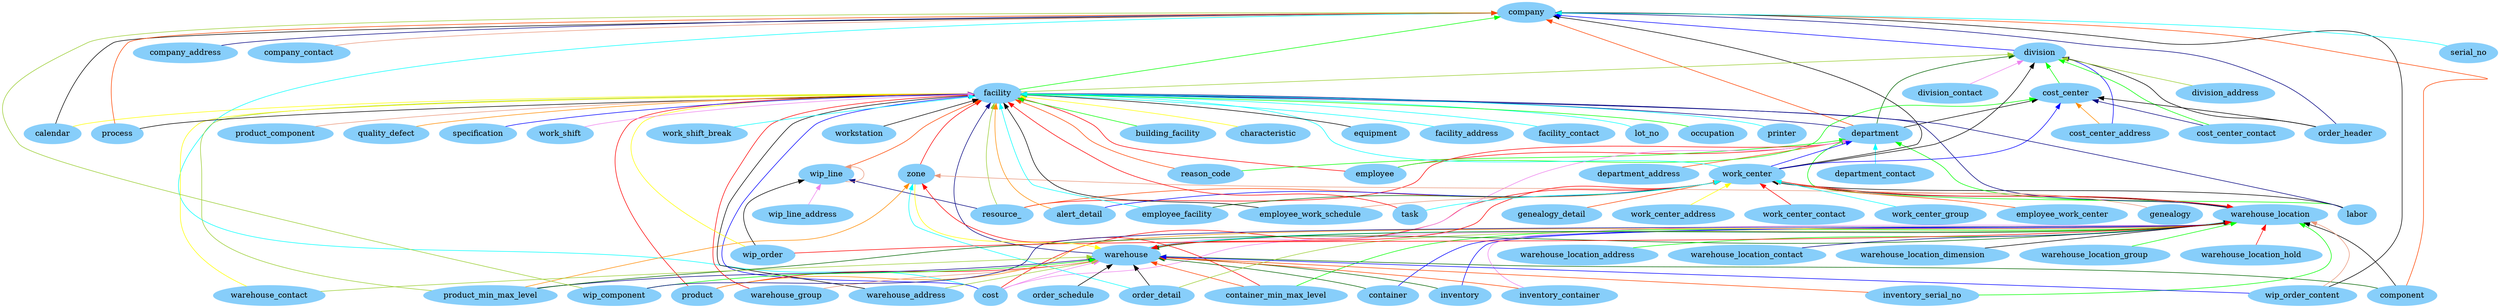 digraph G {

rankdir=BT;

node[style=filled,color=lightskyblue]

/* nodes */

/* edges */

/* company [14] */
calendar -> company[color="black"]
company_address -> company[color="navy"]
company_contact -> company[color="darksalmon"]
component -> company[color="orangered"]
cost -> company[color="cyan"]
department -> company[color="orangered"]

/* department [9] */
department_address -> department[color="orangered"]
department_contact -> department[color="cyan"]
employee -> department[color="red"]
labor -> department[color="green"]
reason_code -> department[color="green"]
resource_ -> department[color="red"]
warehouse -> department[color="violet"]

/* warehouse [21] */
component -> warehouse[color="darkgreen"]
container -> warehouse[color="darkgreen"]
container_min_max_level -> warehouse[color="orangered"]
cost -> warehouse[color="violet"]
inventory -> warehouse[color="darkgreen"]
inventory_container -> warehouse[color="orangered"]
inventory_serial_no -> warehouse[color="orangered"]
order_detail -> warehouse[color="black"]
order_schedule -> warehouse[color="black"]
product -> warehouse[color="red"]
product_min_max_level -> warehouse[color="navy"]
warehouse_address -> warehouse[color="yellowgreen"]
warehouse_contact -> warehouse[color="yellowgreen"]
warehouse_group -> warehouse[color="darksalmon"]
warehouse_location -> warehouse[color="darkgreen"]

/* warehouse_location [26] */
component -> warehouse_location[color="black"]
container -> warehouse_location[color="blue"]
container_min_max_level -> warehouse_location[color="green"]
cost -> warehouse_location[color="violet"]
inventory -> warehouse_location[color="blue"]
inventory_container -> warehouse_location[color="violet"]
inventory_serial_no -> warehouse_location[color="green"]
order_detail -> warehouse_location[color="yellowgreen"]
product -> warehouse_location[color="darkorange"]
product_min_max_level -> warehouse_location[color="darkgreen"]
warehouse -> warehouse_location[color="cyan"]
warehouse_location_address -> warehouse_location[color="green"]
warehouse_location_contact -> warehouse_location[color="navy"]
warehouse_location_dimension -> warehouse_location[color="black"]
warehouse_location_group -> warehouse_location[color="green"]
warehouse_location_hold -> warehouse_location[color="red"]
wip_component -> warehouse_location[color="navy"]
wip_order -> warehouse_location[color="red"]
wip_order_content -> warehouse_location[color="darksalmon"]
work_center -> warehouse_location[color="red"]

/* work_center [14] */
alert_detail -> work_center[color="blue"]
cost -> work_center[color="red"]
employee_facility -> work_center[color="darkgreen"]
employee_work_center -> work_center[color="orangered"]
employee_work_schedule -> work_center[color="darksalmon"]
genealogy -> work_center[color="darksalmon"]
genealogy_detail -> work_center[color="orangered"]
labor -> work_center[color="black"]
resource_ -> work_center[color="orangered"]
task -> work_center[color="cyan"]
warehouse_location -> work_center[color="black"]
work_center_address -> work_center[color="yellow"]
work_center_contact -> work_center[color="red"]
work_center_group -> work_center[color="cyan"]
wip_component -> warehouse[color="green"]
wip_order_content -> warehouse[color="blue"]
work_center -> warehouse[color="red"]
zone -> warehouse[color="yellow"]

/* zone [5] */
container_min_max_level -> zone[color="red"]
order_detail -> zone[color="cyan"]
product_min_max_level -> zone[color="darkorange"]
warehouse_location -> zone[color="darksalmon"]
warehouse_location -> department[color="green"]
work_center -> department[color="blue"]
division -> company[color="blue"]

/* division [9] */
cost_center -> division[color="green"]

/* cost_center [6] */
cost_center_address -> cost_center[color="darkorange"]
cost_center_contact -> cost_center[color="navy"]
department -> cost_center[color="black"]
employee -> cost_center[color="green"]
order_header -> cost_center[color="black"]
work_center -> cost_center[color="blue"]
cost_center_address -> division[color="blue"]
cost_center_contact -> division[color="green"]
department -> division[color="darkgreen"]
division_address -> division[color="yellowgreen"]
division_contact -> division[color="violet"]
facility -> division[color="yellowgreen"]

/* facility [39] */
alert_detail -> facility[color="darkorange"]
building_facility -> facility[color="green"]
calendar -> facility[color="yellow"]
characteristic -> facility[color="yellow"]
cost -> facility[color="blue"]
department -> facility[color="navy"]
employee -> facility[color="red"]
employee_facility -> facility[color="cyan"]
employee_work_schedule -> facility[color="black"]
equipment -> facility[color="black"]
facility_address -> facility[color="cyan"]
facility_contact -> facility[color="cyan"]
labor -> facility[color="navy"]
lot_no -> facility[color="cyan"]
occupation -> facility[color="green"]
printer -> facility[color="cyan"]
process -> facility[color="black"]
product -> facility[color="red"]
product_component -> facility[color="darksalmon"]
product_min_max_level -> facility[color="yellowgreen"]
quality_defect -> facility[color="darkorange"]
reason_code -> facility[color="orangered"]
resource_ -> facility[color="yellowgreen"]
specification -> facility[color="blue"]
task -> facility[color="red"]
warehouse -> facility[color="navy"]
warehouse_address -> facility[color="black"]
warehouse_contact -> facility[color="yellow"]
warehouse_group -> facility[color="red"]
warehouse_location -> facility[color="navy"]
wip_line -> facility[color="orangered"]

/* wip_line [4] */
resource_ -> wip_line[color="navy"]
wip_line -> wip_line[color="darksalmon"]
wip_line_address -> wip_line[color="violet"]
wip_order -> wip_line[color="black"]
wip_order -> facility[color="yellow"]
work_center -> facility[color="cyan"]
work_shift -> facility[color="violet"]
work_shift_break -> facility[color="cyan"]
workstation -> facility[color="black"]
zone -> facility[color="red"]
order_header -> division[color="black"]
work_center -> division[color="black"]
facility -> company[color="green"]
order_header -> company[color="navy"]
process -> company[color="orangered"]
serial_no -> company[color="cyan"]
wip_component -> company[color="yellowgreen"]
wip_order_content -> company[color="black"]
work_center -> company[color="black"]
}
